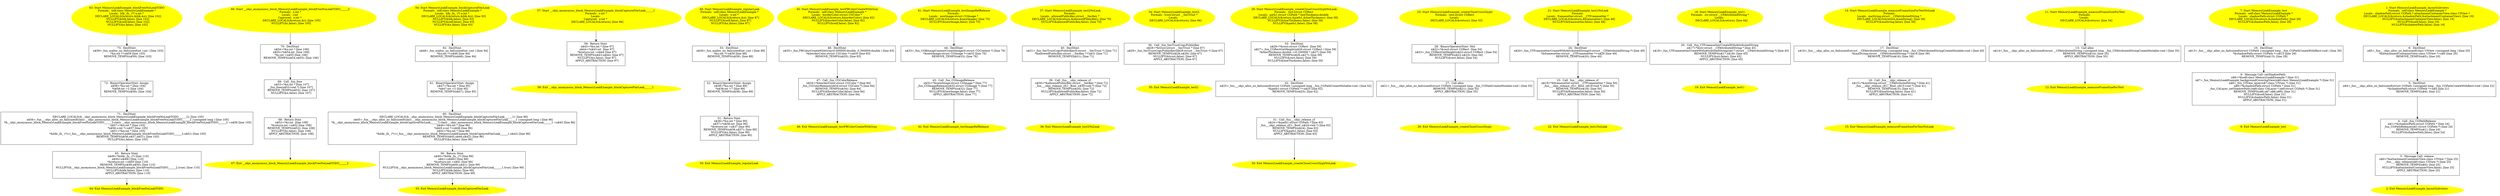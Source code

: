 digraph iCFG {
73 [label="73:  DeclStmt \n   n$59=_fun_malloc_no_fail(sizeof(int ):int ) [line 103]\n  *&x:int *=n$59 [line 103]\n  REMOVE_TEMPS(n$59); [line 103]\n " shape="box"]
	

	 73 -> 72 ;
72 [label="72:  BinaryOperatorStmt: Assign \n   n$58=*&x:int * [line 104]\n  *n$58:int =2 [line 104]\n  REMOVE_TEMPS(n$58); [line 104]\n " shape="box"]
	

	 72 -> 71 ;
71 [label="71:  DeclStmt \n   DECLARE_LOCALS(&__objc_anonymous_block_MemoryLeakExample_blockFreeNoLeakTODO______2); [line 105]\n  n$56=_fun___objc_alloc_no_fail(sizeof(class __objc_anonymous_block_MemoryLeakExample_blockFreeNoLeakTODO______2 ):unsigned long ) [line 105]\n  *&__objc_anonymous_block_MemoryLeakExample_blockFreeNoLeakTODO______2:class __objc_anonymous_block_MemoryLeakExample_blockFreeNoLeakTODO______2 =n$56 [line 105]\n  n$57=*&x:int * [line 105]\n  *n$56.x:int *=n$57 [line 105]\n  n$51=*&x:int * [line 105]\n  *&blk:_fn_ (*)=(_fun___objc_anonymous_block_MemoryLeakExample_blockFreeNoLeakTODO______2,n$51) [line 105]\n  REMOVE_TEMPS(n$56,n$57,n$51); [line 105]\n  NULLIFY(&x,false); [line 105]\n " shape="box"]
	

	 71 -> 65 ;
70 [label="70:  DeclStmt \n   n$54=*&x:int * [line 106]\n  n$55=*n$54:int  [line 106]\n  *&i:int =n$55 [line 106]\n  REMOVE_TEMPS(n$54,n$55); [line 106]\n " shape="box"]
	

	 70 -> 69 ;
69 [label="69:  Call _fun_free \n   n$53=*&x:int * [line 107]\n  _fun_free(n$53:void *) [line 107]\n  REMOVE_TEMPS(n$53); [line 107]\n  NULLIFY(&x,false); [line 107]\n " shape="box"]
	

	 69 -> 68 ;
68 [label="68:  Return Stmt \n   n$52=*&i:int  [line 108]\n  *&return:int =n$52 [line 108]\n  REMOVE_TEMPS(n$52); [line 108]\n  NULLIFY(&i,false); [line 108]\n  APPLY_ABSTRACTION; [line 108]\n " shape="box"]
	

	 68 -> 67 ;
67 [label="67: Exit __objc_anonymous_block_MemoryLeakExample_blockFreeNoLeakTODO______2 \n  " color=yellow style=filled]
	

66 [label="66: Start __objc_anonymous_block_MemoryLeakExample_blockFreeNoLeakTODO______2\nFormals:  x:int *\nLocals:  i:int \nCaptured:  x:int * \n   DECLARE_LOCALS(&return,&i); [line 105]\n  NULLIFY(&i,false); [line 105]\n " color=yellow style=filled]
	

	 66 -> 70 ;
65 [label="65:  Return Stmt \n   n$49=*&blk:_fn_ (*) [line 110]\n  n$50=n$49() [line 110]\n  *&return:int =n$50 [line 110]\n  REMOVE_TEMPS(n$49,n$50); [line 110]\n  NULLIFY(&__objc_anonymous_block_MemoryLeakExample_blockFreeNoLeakTODO______2,true); [line 110]\n  NULLIFY(&blk,false); [line 110]\n  APPLY_ABSTRACTION; [line 110]\n " shape="box"]
	

	 65 -> 64 ;
64 [label="64: Exit MemoryLeakExample_blockFreeNoLeakTODO \n  " color=yellow style=filled]
	

63 [label="63: Start MemoryLeakExample_blockFreeNoLeakTODO\nFormals:  self:class MemoryLeakExample *\nLocals:  blk:_fn_ (*) x:int * \n   DECLARE_LOCALS(&return,&blk,&x); [line 102]\n  NULLIFY(&blk,false); [line 102]\n  NULLIFY(&self,false); [line 102]\n  NULLIFY(&x,false); [line 102]\n " color=yellow style=filled]
	

	 63 -> 73 ;
62 [label="62:  DeclStmt \n   n$48=_fun_malloc_no_fail(sizeof(int ):int ) [line 94]\n  *&x:int *=n$48 [line 94]\n  REMOVE_TEMPS(n$48); [line 94]\n " shape="box"]
	

	 62 -> 61 ;
61 [label="61:  BinaryOperatorStmt: Assign \n   n$47=*&x:int * [line 95]\n  *n$47:int =2 [line 95]\n  REMOVE_TEMPS(n$47); [line 95]\n " shape="box"]
	

	 61 -> 60 ;
60 [label="60:  DeclStmt \n   DECLARE_LOCALS(&__objc_anonymous_block_MemoryLeakExample_blockCapturedVarLeak______1); [line 96]\n  n$45=_fun___objc_alloc_no_fail(sizeof(class __objc_anonymous_block_MemoryLeakExample_blockCapturedVarLeak______1 ):unsigned long ) [line 96]\n  *&__objc_anonymous_block_MemoryLeakExample_blockCapturedVarLeak______1:class __objc_anonymous_block_MemoryLeakExample_blockCapturedVarLeak______1 =n$45 [line 96]\n  n$46=*&x:int * [line 96]\n  *n$45.x:int *=n$46 [line 96]\n  n$42=*&x:int * [line 96]\n  *&blk:_fn_ (*)=(_fun___objc_anonymous_block_MemoryLeakExample_blockCapturedVarLeak______1,n$42) [line 96]\n  REMOVE_TEMPS(n$45,n$46,n$42); [line 96]\n  NULLIFY(&x,false); [line 96]\n " shape="box"]
	

	 60 -> 56 ;
59 [label="59:  Return Stmt \n   n$43=*&x:int * [line 97]\n  n$44=*n$43:int  [line 97]\n  *&return:int =n$44 [line 97]\n  REMOVE_TEMPS(n$43,n$44); [line 97]\n  NULLIFY(&x,false); [line 97]\n  APPLY_ABSTRACTION; [line 97]\n " shape="box"]
	

	 59 -> 58 ;
58 [label="58: Exit __objc_anonymous_block_MemoryLeakExample_blockCapturedVarLeak______1 \n  " color=yellow style=filled]
	

57 [label="57: Start __objc_anonymous_block_MemoryLeakExample_blockCapturedVarLeak______1\nFormals:  x:int *\nLocals: \nCaptured:  x:int * \n   DECLARE_LOCALS(&return); [line 96]\n " color=yellow style=filled]
	

	 57 -> 59 ;
56 [label="56:  Return Stmt \n   n$40=*&blk:_fn_ (*) [line 99]\n  n$41=n$40() [line 99]\n  *&return:int =n$41 [line 99]\n  REMOVE_TEMPS(n$40,n$41); [line 99]\n  NULLIFY(&__objc_anonymous_block_MemoryLeakExample_blockCapturedVarLeak______1,true); [line 99]\n  NULLIFY(&blk,false); [line 99]\n  APPLY_ABSTRACTION; [line 99]\n " shape="box"]
	

	 56 -> 55 ;
55 [label="55: Exit MemoryLeakExample_blockCapturedVarLeak \n  " color=yellow style=filled]
	

54 [label="54: Start MemoryLeakExample_blockCapturedVarLeak\nFormals:  self:class MemoryLeakExample *\nLocals:  blk:_fn_ (*) x:int * \n   DECLARE_LOCALS(&return,&blk,&x); [line 93]\n  NULLIFY(&blk,false); [line 93]\n  NULLIFY(&self,false); [line 93]\n  NULLIFY(&x,false); [line 93]\n " color=yellow style=filled]
	

	 54 -> 62 ;
53 [label="53:  DeclStmt \n   n$39=_fun_malloc_no_fail(sizeof(int ):int ) [line 88]\n  *&x:int *=n$39 [line 88]\n  REMOVE_TEMPS(n$39); [line 88]\n " shape="box"]
	

	 53 -> 52 ;
52 [label="52:  BinaryOperatorStmt: Assign \n   n$38=*&x:int * [line 89]\n  *n$38:int =7 [line 89]\n  REMOVE_TEMPS(n$38); [line 89]\n " shape="box"]
	

	 52 -> 51 ;
51 [label="51:  Return Stmt \n   n$36=*&x:int * [line 90]\n  n$37=*n$36:int  [line 90]\n  *&return:int =n$37 [line 90]\n  REMOVE_TEMPS(n$36,n$37); [line 90]\n  NULLIFY(&x,false); [line 90]\n  APPLY_ABSTRACTION; [line 90]\n " shape="box"]
	

	 51 -> 50 ;
50 [label="50: Exit MemoryLeakExample_regularLeak \n  " color=yellow style=filled]
	

49 [label="49: Start MemoryLeakExample_regularLeak\nFormals:  self:class MemoryLeakExample *\nLocals:  x:int * \n   DECLARE_LOCALS(&return,&x); [line 87]\n  NULLIFY(&self,false); [line 87]\n  NULLIFY(&x,false); [line 87]\n " color=yellow style=filled]
	

	 49 -> 53 ;
48 [label="48:  DeclStmt \n   n$35=_fun_FBColorCreateWithGray(0.000000:double ,0.300000:double ) [line 83]\n  *&borderColor:struct CGColor *=n$35 [line 83]\n  REMOVE_TEMPS(n$35); [line 83]\n " shape="box"]
	

	 48 -> 47 ;
47 [label="47:  Call _fun_CGColorRelease \n   n$34=*&borderColor:struct CGColor * [line 84]\n  _fun_CGColorRelease(n$34:struct CGColor *) [line 84]\n  REMOVE_TEMPS(n$34); [line 84]\n  NULLIFY(&borderColor,false); [line 84]\n  APPLY_ABSTRACTION; [line 84]\n " shape="box"]
	

	 47 -> 46 ;
46 [label="46: Exit MemoryLeakExample_testFBColorCreateWithGray \n  " color=yellow style=filled]
	

45 [label="45: Start MemoryLeakExample_testFBColorCreateWithGray\nFormals:  self:class MemoryLeakExample *\nLocals:  borderColor:struct CGColor * \n   DECLARE_LOCALS(&return,&borderColor); [line 82]\n  NULLIFY(&borderColor,false); [line 82]\n  NULLIFY(&self,false); [line 82]\n " color=yellow style=filled]
	

	 45 -> 48 ;
44 [label="44:  DeclStmt \n   n$33=_fun_CGBitmapContextCreateImage(0:struct CGContext *) [line 76]\n  *&newImage:struct CGImage *=n$33 [line 76]\n  REMOVE_TEMPS(n$33); [line 76]\n " shape="box"]
	

	 44 -> 43 ;
43 [label="43:  Call _fun_CGImageRelease \n   n$32=*&newImage:struct CGImage * [line 77]\n  _fun_CGImageRelease(n$32:struct CGImage *) [line 77]\n  REMOVE_TEMPS(n$32); [line 77]\n  NULLIFY(&newImage,false); [line 77]\n  APPLY_ABSTRACTION; [line 77]\n " shape="box"]
	

	 43 -> 42 ;
42 [label="42: Exit MemoryLeakExample_testImageRefRelease \n  " color=yellow style=filled]
	

41 [label="41: Start MemoryLeakExample_testImageRefRelease\nFormals: \nLocals:  newImage:struct CGImage * \n   DECLARE_LOCALS(&return,&newImage); [line 75]\n  NULLIFY(&newImage,false); [line 75]\n " color=yellow style=filled]
	

	 41 -> 44 ;
40 [label="40:  DeclStmt \n   n$31=_fun_SecTrustCopyPublicKey(0:struct __SecTrust *) [line 71]\n  *&allowedPublicKey:struct __SecKey *=n$31 [line 71]\n  REMOVE_TEMPS(n$31); [line 71]\n " shape="box"]
	

	 40 -> 39 ;
39 [label="39:  Call _fun___objc_release_cf \n   n$30=*&allowedPublicKey:struct __SecKey * [line 72]\n  _fun___objc_release_cf(1:_Bool ,n$30:void *) [line 72]\n  REMOVE_TEMPS(n$30); [line 72]\n  NULLIFY(&allowedPublicKey,false); [line 72]\n  APPLY_ABSTRACTION; [line 72]\n " shape="box"]
	

	 39 -> 38 ;
38 [label="38: Exit MemoryLeakExample_test2NoLeak \n  " color=yellow style=filled]
	

37 [label="37: Start MemoryLeakExample_test2NoLeak\nFormals: \nLocals:  allowedPublicKey:struct __SecKey * \n   DECLARE_LOCALS(&return,&allowedPublicKey); [line 70]\n  NULLIFY(&allowedPublicKey,false); [line 70]\n " color=yellow style=filled]
	

	 37 -> 40 ;
36 [label="36:  Call _fun_SecTrustCopyPublicKey \n   n$28=*&trust:struct __SecTrust * [line 67]\n  n$29=_fun_SecTrustCopyPublicKey(n$28:struct __SecTrust *) [line 67]\n  REMOVE_TEMPS(n$28,n$29); [line 67]\n  NULLIFY(&trust,false); [line 67]\n  APPLY_ABSTRACTION; [line 67]\n " shape="box"]
	

	 36 -> 35 ;
35 [label="35: Exit MemoryLeakExample_test2: \n  " color=yellow style=filled]
	

34 [label="34: Start MemoryLeakExample_test2:\nFormals:  trust:struct __SecTrust *\nLocals:  \n   DECLARE_LOCALS(&return); [line 66]\n " color=yellow style=filled]
	

	 34 -> 36 ;
33 [label="33:  DeclStmt \n   n$26=*&rect:struct CGRect  [line 59]\n  n$27=_fun_CGRectGetHeight(n$26:struct CGRect ) [line 59]\n  *&lineThickness:double =(0.200000 * n$27) [line 59]\n  REMOVE_TEMPS(n$26,n$27); [line 59]\n  NULLIFY(&rect,false); [line 59]\n  NULLIFY(&lineThickness,false); [line 59]\n " shape="box"]
	

	 33 -> 32 ;
32 [label="32:  DeclStmt \n   n$25=_fun___objc_alloc_no_fail(sizeof(struct CGPath ):unsigned long ,_fun_CGPathCreateMutable:void ) [line 62]\n  *&path1:struct CGPath *=n$25 [line 62]\n  REMOVE_TEMPS(n$25); [line 62]\n " shape="box"]
	

	 32 -> 31 ;
31 [label="31:  Call _fun___objc_release_cf \n   n$24=*&path1:struct CGPath * [line 63]\n  _fun___objc_release_cf(1:_Bool ,n$24:void *) [line 63]\n  REMOVE_TEMPS(n$24); [line 63]\n  NULLIFY(&path1,false); [line 63]\n  APPLY_ABSTRACTION; [line 63]\n " shape="box"]
	

	 31 -> 30 ;
30 [label="30: Exit MemoryLeakExample_createCloseCrossGlyphNoLeak: \n  " color=yellow style=filled]
	

29 [label="29: Start MemoryLeakExample_createCloseCrossGlyphNoLeak:\nFormals:  rect:struct CGRect \nLocals:  path1:struct CGPath * lineThickness:double  \n   DECLARE_LOCALS(&return,&path1,&lineThickness); [line 58]\n  NULLIFY(&lineThickness,false); [line 58]\n  NULLIFY(&path1,false); [line 58]\n " color=yellow style=filled]
	

	 29 -> 33 ;
28 [label="28:  BinaryOperatorStmt: Mul \n   n$22=*&rect:struct CGRect  [line 54]\n  n$23=_fun_CGRectGetHeight(n$22:struct CGRect ) [line 54]\n  REMOVE_TEMPS(n$22,n$23); [line 54]\n  NULLIFY(&rect,false); [line 54]\n " shape="box"]
	

	 28 -> 27 ;
27 [label="27:  Call alloc \n   n$21=_fun___objc_alloc_no_fail(sizeof(struct CGPath ):unsigned long ,_fun_CGPathCreateMutable:void ) [line 55]\n  REMOVE_TEMPS(n$21); [line 55]\n  APPLY_ABSTRACTION; [line 55]\n " shape="box"]
	

	 27 -> 26 ;
26 [label="26: Exit MemoryLeakExample_createCloseCrossGlyph: \n  " color=yellow style=filled]
	

25 [label="25: Start MemoryLeakExample_createCloseCrossGlyph:\nFormals:  rect:struct CGRect \nLocals:  \n   DECLARE_LOCALS(&return); [line 53]\n " color=yellow style=filled]
	

	 25 -> 28 ;
24 [label="24:  DeclStmt \n   n$20=_fun_CTFramesetterCreateWithAttributedString(0:struct __CFAttributedString *) [line 49]\n  *&framesetter:struct __CTFramesetter *=n$20 [line 49]\n  REMOVE_TEMPS(n$20); [line 49]\n " shape="box"]
	

	 24 -> 23 ;
23 [label="23:  Call _fun___objc_release_cf \n   n$19=*&framesetter:struct __CTFramesetter * [line 50]\n  _fun___objc_release_cf(1:_Bool ,n$19:void *) [line 50]\n  REMOVE_TEMPS(n$19); [line 50]\n  NULLIFY(&framesetter,false); [line 50]\n  APPLY_ABSTRACTION; [line 50]\n " shape="box"]
	

	 23 -> 22 ;
22 [label="22: Exit MemoryLeakExample_test1NoLeak \n  " color=yellow style=filled]
	

21 [label="21: Start MemoryLeakExample_test1NoLeak\nFormals: \nLocals:  framesetter:struct __CTFramesetter * \n   DECLARE_LOCALS(&return,&framesetter); [line 48]\n  NULLIFY(&framesetter,false); [line 48]\n " color=yellow style=filled]
	

	 21 -> 24 ;
20 [label="20:  Call _fun_CTFramesetterCreateWithAttributedString \n   n$17=*&str:struct __CFAttributedString * [line 45]\n  n$18=_fun_CTFramesetterCreateWithAttributedString(n$17:struct __CFAttributedString *) [line 45]\n  REMOVE_TEMPS(n$17,n$18); [line 45]\n  NULLIFY(&str,false); [line 45]\n  APPLY_ABSTRACTION; [line 45]\n " shape="box"]
	

	 20 -> 19 ;
19 [label="19: Exit MemoryLeakExample_test1: \n  " color=yellow style=filled]
	

18 [label="18: Start MemoryLeakExample_test1:\nFormals:  str:struct __CFAttributedString *\nLocals:  \n   DECLARE_LOCALS(&return); [line 44]\n " color=yellow style=filled]
	

	 18 -> 20 ;
17 [label="17:  DeclStmt \n   n$16=_fun___objc_alloc_no_fail(sizeof(struct __CFAttributedString ):unsigned long ,_fun_CFAttributedStringCreateMutable:void ) [line 40]\n  *&maString:struct __CFAttributedString *=n$16 [line 39]\n  REMOVE_TEMPS(n$16); [line 39]\n " shape="box"]
	

	 17 -> 16 ;
16 [label="16:  Call _fun___objc_release_cf \n   n$15=*&maString:struct __CFAttributedString * [line 41]\n  _fun___objc_release_cf(1:_Bool ,n$15:void *) [line 41]\n  REMOVE_TEMPS(n$15); [line 41]\n  NULLIFY(&maString,false); [line 41]\n  APPLY_ABSTRACTION; [line 41]\n " shape="box"]
	

	 16 -> 15 ;
15 [label="15: Exit MemoryLeakExample_measureFrameSizeForTextNoLeak \n  " color=yellow style=filled]
	

14 [label="14: Start MemoryLeakExample_measureFrameSizeForTextNoLeak\nFormals: \nLocals:  maString:struct __CFAttributedString * \n   DECLARE_LOCALS(&return,&maString); [line 38]\n  NULLIFY(&maString,false); [line 38]\n " color=yellow style=filled]
	

	 14 -> 17 ;
13 [label="13:  Call alloc \n   n$14=_fun___objc_alloc_no_fail(sizeof(struct __CFAttributedString ):unsigned long ,_fun_CFAttributedStringCreateMutable:void ) [line 35]\n  REMOVE_TEMPS(n$14); [line 35]\n  APPLY_ABSTRACTION; [line 35]\n " shape="box"]
	

	 13 -> 12 ;
12 [label="12: Exit MemoryLeakExample_measureFrameSizeForText \n  " color=yellow style=filled]
	

11 [label="11: Start MemoryLeakExample_measureFrameSizeForText\nFormals: \nLocals:  \n   DECLARE_LOCALS(&return); [line 34]\n " color=yellow style=filled]
	

	 11 -> 13 ;
10 [label="10:  DeclStmt \n   n$13=_fun___objc_alloc_no_fail(sizeof(struct CGPath ):unsigned long ,_fun_CGPathCreateWithRect:void ) [line 30]\n  *&shadowPath:struct CGPath *=n$13 [line 29]\n  REMOVE_TEMPS(n$13); [line 29]\n " shape="box"]
	

	 10 -> 9 ;
9 [label="9:  Message Call: setShadowPath: \n   n$6=*&self:class MemoryLeakExample * [line 31]\n  n$7=_fun_MemoryLeakExample_backgroundCoveringView(n$6:class MemoryLeakExample *) [line 31]\n  n$8=_fun_UIView_layer(n$7:class UIView *) [line 31]\n  n$9=*&shadowPath:struct CGPath * [line 31]\n  _fun_CALayer_setShadowPath:(n$8:class CALayer *,n$9:struct CGPath *) [line 31]\n  REMOVE_TEMPS(n$6,n$7,n$8,n$9); [line 31]\n  NULLIFY(&self,false); [line 31]\n  NULLIFY(&shadowPath,false); [line 31]\n  APPLY_ABSTRACTION; [line 31]\n " shape="box"]
	

	 9 -> 8 ;
8 [label="8: Exit MemoryLeakExample_test \n  " color=yellow style=filled]
	

7 [label="7: Start MemoryLeakExample_test\nFormals:  self:class MemoryLeakExample *\nLocals:  shadowPath:struct CGPath * \n   DECLARE_LOCALS(&return,&shadowPath); [line 28]\n  NULLIFY(&shadowPath,false); [line 28]\n " color=yellow style=filled]
	

	 7 -> 10 ;
6 [label="6:  DeclStmt \n   n$5=_fun___objc_alloc_no_fail(sizeof(class UIView ):unsigned long ) [line 20]\n  *&attachmentContainerView:class UIView *=n$5 [line 20]\n  REMOVE_TEMPS(n$5); [line 20]\n " shape="box"]
	

	 6 -> 5 ;
5 [label="5:  DeclStmt \n   n$4=_fun___objc_alloc_no_fail(sizeof(struct CGPath ):unsigned long ,_fun_CGPathCreateWithRect:void ) [line 22]\n  *&shadowPath:struct CGPath *=n$4 [line 21]\n  REMOVE_TEMPS(n$4); [line 21]\n " shape="box"]
	

	 5 -> 4 ;
4 [label="4:  Call _fun_CGPathRelease \n   n$1=*&shadowPath:struct CGPath * [line 24]\n  _fun_CGPathRelease(n$1:struct CGPath *) [line 24]\n  REMOVE_TEMPS(n$1); [line 24]\n  NULLIFY(&shadowPath,false); [line 24]\n " shape="box"]
	

	 4 -> 3 ;
3 [label="3:  Message Call: release \n   n$0=*&attachmentContainerView:class UIView * [line 25]\n  _fun___objc_release(n$0:class UIView *) [line 25]\n  REMOVE_TEMPS(n$0); [line 25]\n  NULLIFY(&attachmentContainerView,false); [line 25]\n  APPLY_ABSTRACTION; [line 25]\n " shape="box"]
	

	 3 -> 2 ;
2 [label="2: Exit MemoryLeakExample_layoutSubviews \n  " color=yellow style=filled]
	

1 [label="1: Start MemoryLeakExample_layoutSubviews\nFormals:  self:class MemoryLeakExample *\nLocals:  shadowPath:struct CGPath * attachmentContainerView:class UIView * \n   DECLARE_LOCALS(&return,&shadowPath,&attachmentContainerView); [line 19]\n  NULLIFY(&attachmentContainerView,false); [line 19]\n  NULLIFY(&self,false); [line 19]\n  NULLIFY(&shadowPath,false); [line 19]\n " color=yellow style=filled]
	

	 1 -> 6 ;
}
